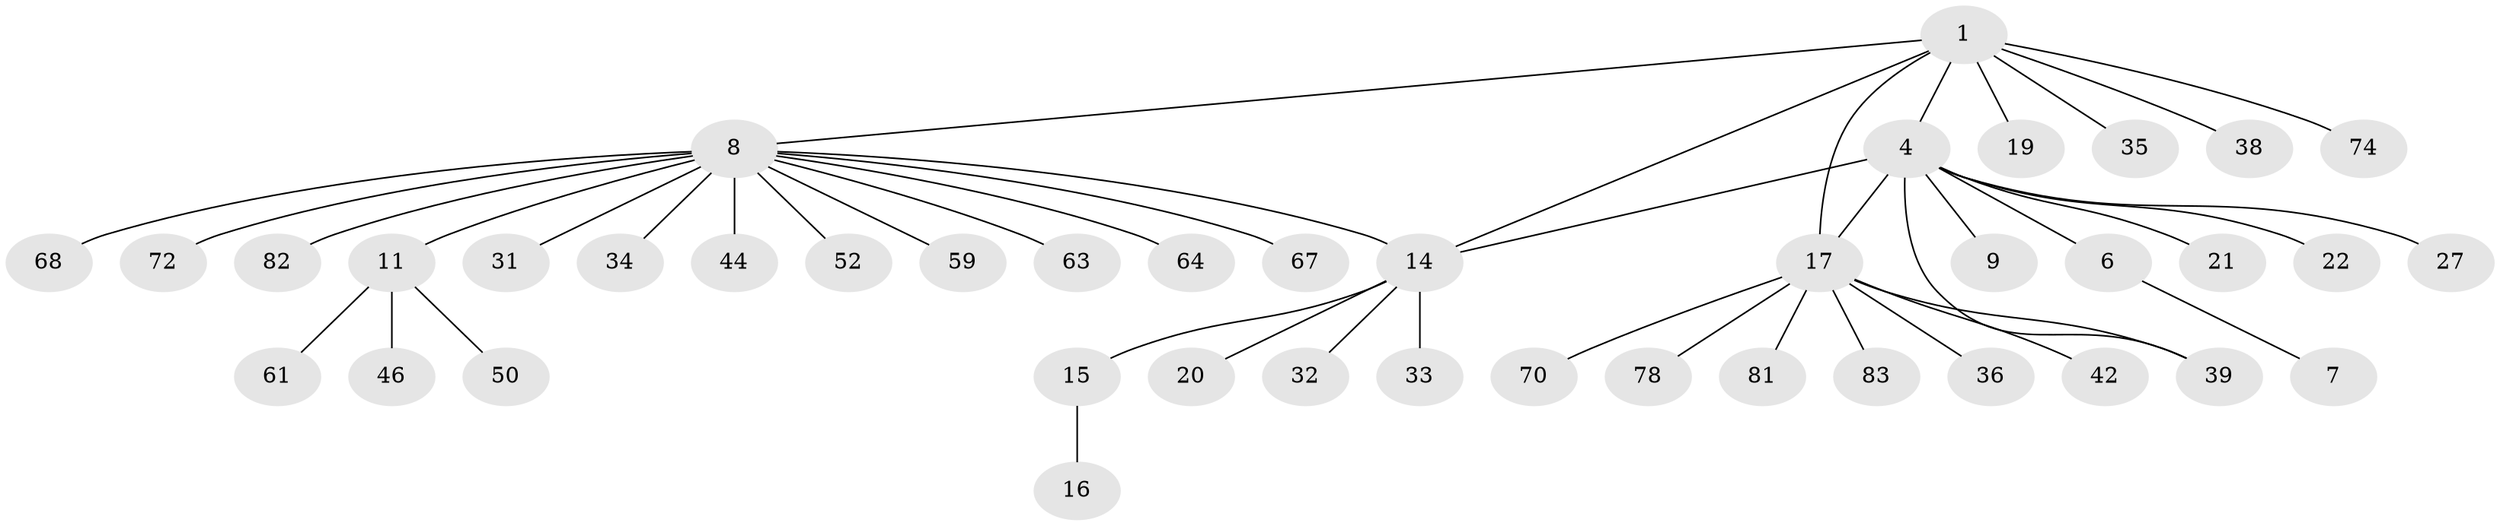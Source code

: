 // original degree distribution, {4: 0.023809523809523808, 10: 0.011904761904761904, 2: 0.15476190476190477, 6: 0.03571428571428571, 3: 0.07142857142857142, 16: 0.011904761904761904, 1: 0.6428571428571429, 7: 0.011904761904761904, 9: 0.011904761904761904, 5: 0.023809523809523808}
// Generated by graph-tools (version 1.1) at 2025/14/03/09/25 04:14:19]
// undirected, 42 vertices, 45 edges
graph export_dot {
graph [start="1"]
  node [color=gray90,style=filled];
  1 [super="+2+66+48+3"];
  4 [super="+47+24+5"];
  6;
  7 [super="+13"];
  8 [super="+10+28+18"];
  9;
  11 [super="+29"];
  14;
  15 [super="+45"];
  16;
  17;
  19;
  20;
  21;
  22;
  27;
  31;
  32;
  33;
  34 [super="+76"];
  35;
  36;
  38;
  39 [super="+43"];
  42;
  44;
  46;
  50;
  52;
  59;
  61;
  63;
  64;
  67;
  68;
  70;
  72 [super="+73"];
  74;
  78;
  81;
  82;
  83;
  1 -- 35;
  1 -- 4;
  1 -- 38;
  1 -- 8;
  1 -- 74;
  1 -- 14;
  1 -- 17;
  1 -- 19;
  4 -- 6;
  4 -- 9;
  4 -- 27;
  4 -- 14;
  4 -- 39;
  4 -- 17;
  4 -- 21;
  4 -- 22;
  6 -- 7;
  8 -- 11;
  8 -- 14;
  8 -- 31;
  8 -- 34 [weight=2];
  8 -- 52;
  8 -- 63;
  8 -- 64;
  8 -- 67;
  8 -- 68;
  8 -- 72;
  8 -- 82;
  8 -- 59;
  8 -- 44;
  11 -- 50;
  11 -- 61;
  11 -- 46;
  14 -- 15;
  14 -- 20;
  14 -- 32;
  14 -- 33;
  15 -- 16;
  17 -- 36;
  17 -- 39;
  17 -- 42;
  17 -- 70;
  17 -- 78;
  17 -- 81;
  17 -- 83;
}
